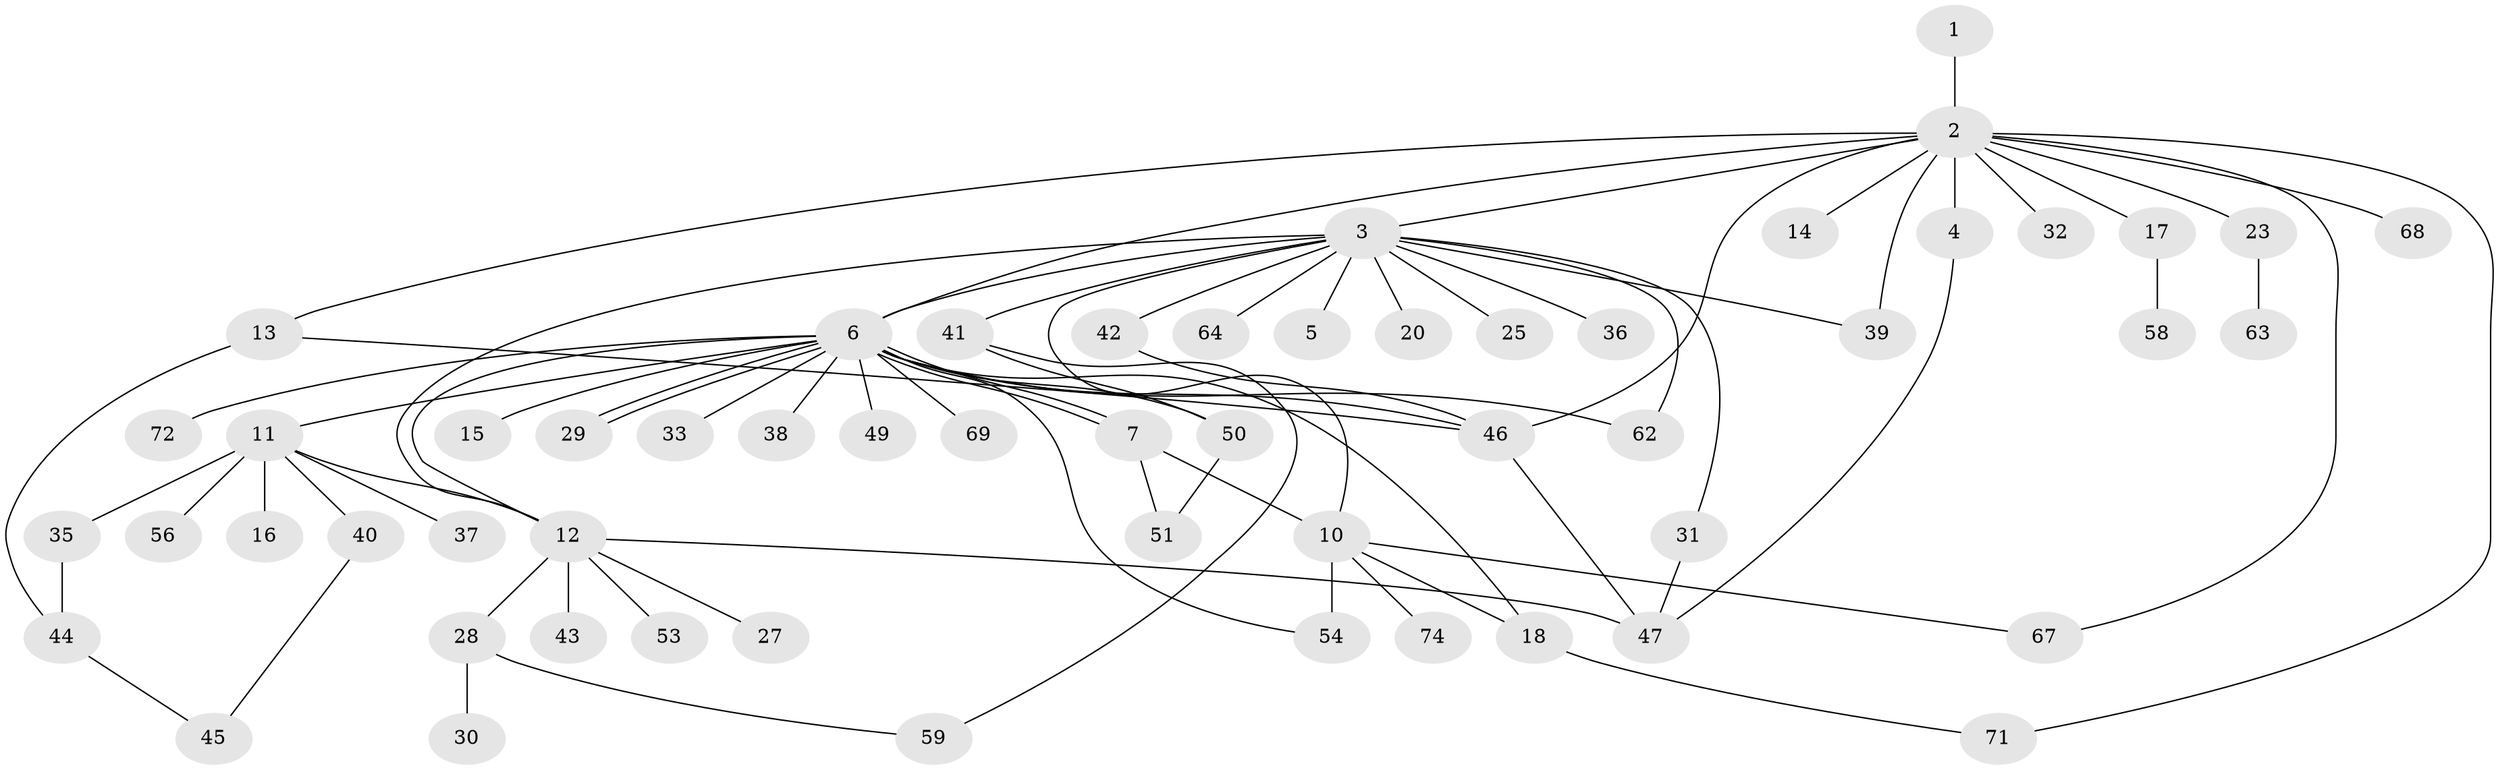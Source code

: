 // Generated by graph-tools (version 1.1) at 2025/23/03/03/25 07:23:50]
// undirected, 56 vertices, 78 edges
graph export_dot {
graph [start="1"]
  node [color=gray90,style=filled];
  1 [super="+9"];
  2 [super="+22"];
  3 [super="+65"];
  4 [super="+19"];
  5;
  6 [super="+21"];
  7 [super="+8"];
  10 [super="+34"];
  11 [super="+70"];
  12 [super="+26"];
  13;
  14;
  15;
  16;
  17;
  18 [super="+24"];
  20;
  23;
  25;
  27;
  28 [super="+48"];
  29;
  30;
  31 [super="+78"];
  32;
  33;
  35;
  36 [super="+52"];
  37;
  38;
  39;
  40;
  41 [super="+61"];
  42;
  43;
  44 [super="+76"];
  45 [super="+77"];
  46 [super="+57"];
  47 [super="+75"];
  49;
  50 [super="+55"];
  51 [super="+73"];
  53 [super="+60"];
  54;
  56;
  58;
  59;
  62;
  63;
  64 [super="+66"];
  67;
  68;
  69;
  71;
  72;
  74;
  1 -- 2;
  2 -- 3;
  2 -- 4;
  2 -- 6;
  2 -- 13;
  2 -- 14;
  2 -- 17;
  2 -- 23;
  2 -- 32;
  2 -- 39;
  2 -- 46;
  2 -- 67;
  2 -- 68;
  2 -- 71;
  3 -- 5;
  3 -- 6;
  3 -- 20;
  3 -- 25;
  3 -- 31;
  3 -- 36;
  3 -- 39;
  3 -- 41;
  3 -- 42;
  3 -- 62;
  3 -- 64;
  3 -- 12;
  3 -- 10;
  4 -- 47;
  6 -- 7;
  6 -- 7;
  6 -- 11;
  6 -- 12;
  6 -- 15;
  6 -- 18;
  6 -- 29;
  6 -- 29;
  6 -- 33;
  6 -- 38;
  6 -- 46;
  6 -- 49;
  6 -- 50;
  6 -- 54;
  6 -- 62;
  6 -- 69;
  6 -- 72;
  7 -- 10;
  7 -- 51;
  10 -- 54;
  10 -- 67;
  10 -- 74;
  10 -- 18;
  11 -- 16;
  11 -- 35;
  11 -- 37;
  11 -- 40;
  11 -- 56;
  11 -- 12;
  12 -- 53;
  12 -- 27;
  12 -- 43;
  12 -- 28;
  12 -- 47;
  13 -- 44;
  13 -- 46;
  17 -- 58;
  18 -- 71;
  23 -- 63;
  28 -- 30;
  28 -- 59;
  31 -- 47;
  35 -- 44;
  40 -- 45;
  41 -- 50;
  41 -- 59;
  42 -- 46;
  44 -- 45;
  46 -- 47;
  50 -- 51;
}
